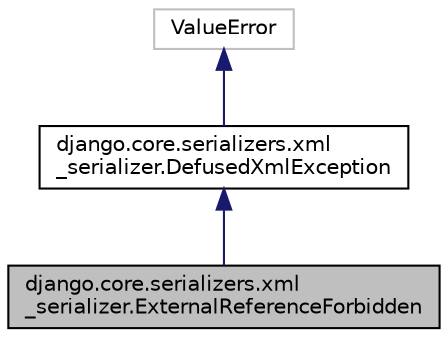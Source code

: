 digraph "django.core.serializers.xml_serializer.ExternalReferenceForbidden"
{
 // LATEX_PDF_SIZE
  edge [fontname="Helvetica",fontsize="10",labelfontname="Helvetica",labelfontsize="10"];
  node [fontname="Helvetica",fontsize="10",shape=record];
  Node1 [label="django.core.serializers.xml\l_serializer.ExternalReferenceForbidden",height=0.2,width=0.4,color="black", fillcolor="grey75", style="filled", fontcolor="black",tooltip=" "];
  Node2 -> Node1 [dir="back",color="midnightblue",fontsize="10",style="solid"];
  Node2 [label="django.core.serializers.xml\l_serializer.DefusedXmlException",height=0.2,width=0.4,color="black", fillcolor="white", style="filled",URL="$classdjango_1_1core_1_1serializers_1_1xml__serializer_1_1_defused_xml_exception.html",tooltip=" "];
  Node3 -> Node2 [dir="back",color="midnightblue",fontsize="10",style="solid"];
  Node3 [label="ValueError",height=0.2,width=0.4,color="grey75", fillcolor="white", style="filled",tooltip=" "];
}

